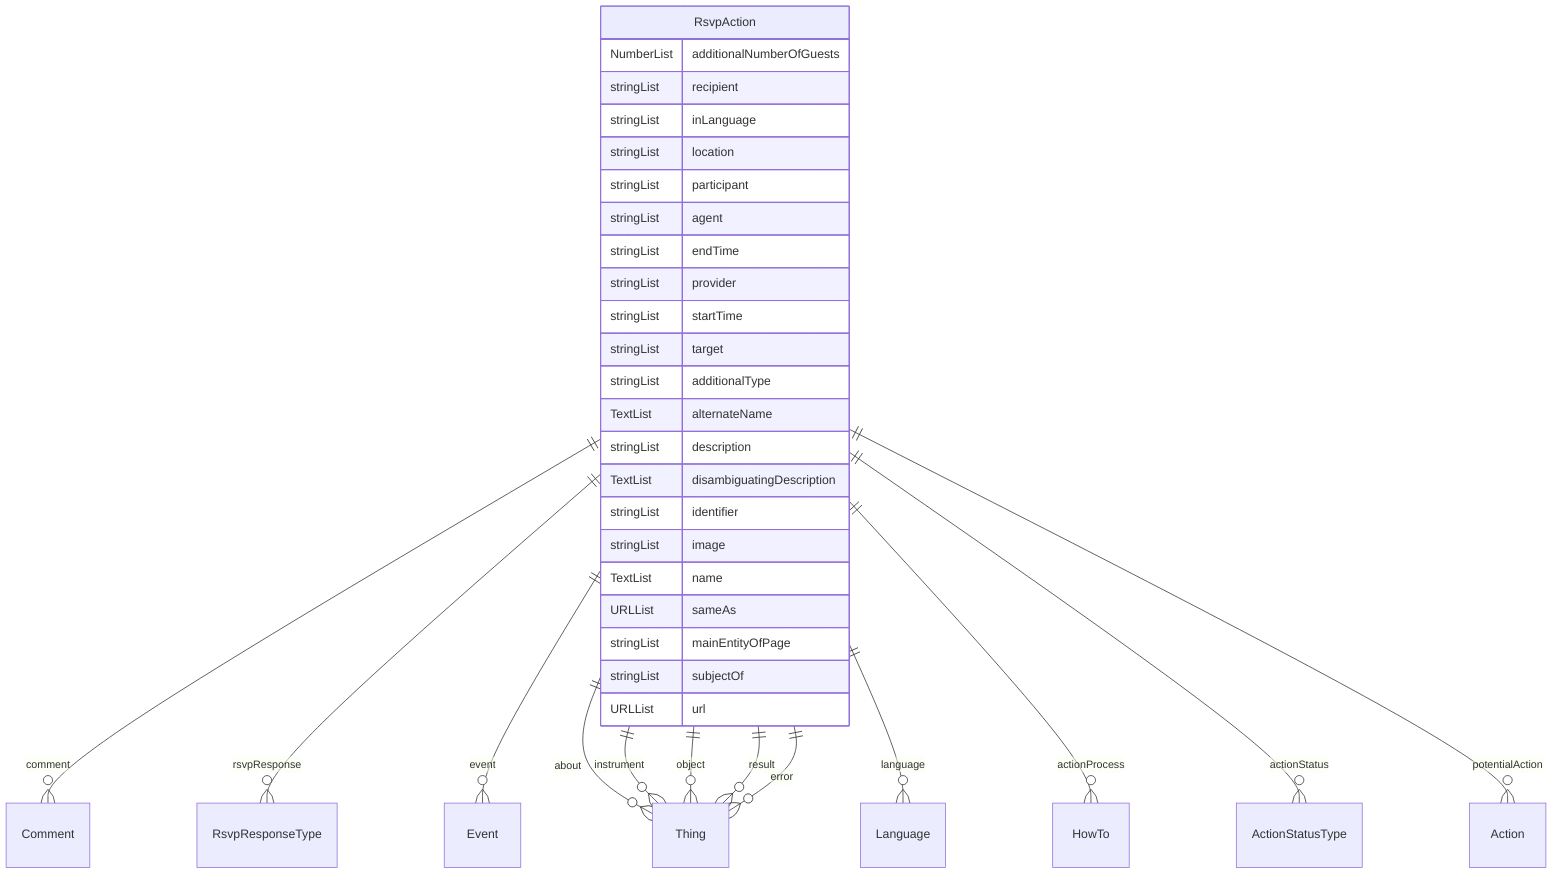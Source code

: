 erDiagram
RsvpAction {
    NumberList additionalNumberOfGuests  
    stringList recipient  
    stringList inLanguage  
    stringList location  
    stringList participant  
    stringList agent  
    stringList endTime  
    stringList provider  
    stringList startTime  
    stringList target  
    stringList additionalType  
    TextList alternateName  
    stringList description  
    TextList disambiguatingDescription  
    stringList identifier  
    stringList image  
    TextList name  
    URLList sameAs  
    stringList mainEntityOfPage  
    stringList subjectOf  
    URLList url  
}

RsvpAction ||--}o Comment : "comment"
RsvpAction ||--}o RsvpResponseType : "rsvpResponse"
RsvpAction ||--}o Event : "event"
RsvpAction ||--}o Thing : "about"
RsvpAction ||--}o Language : "language"
RsvpAction ||--}o Thing : "instrument"
RsvpAction ||--}o Thing : "object"
RsvpAction ||--}o Thing : "result"
RsvpAction ||--}o HowTo : "actionProcess"
RsvpAction ||--}o ActionStatusType : "actionStatus"
RsvpAction ||--}o Thing : "error"
RsvpAction ||--}o Action : "potentialAction"